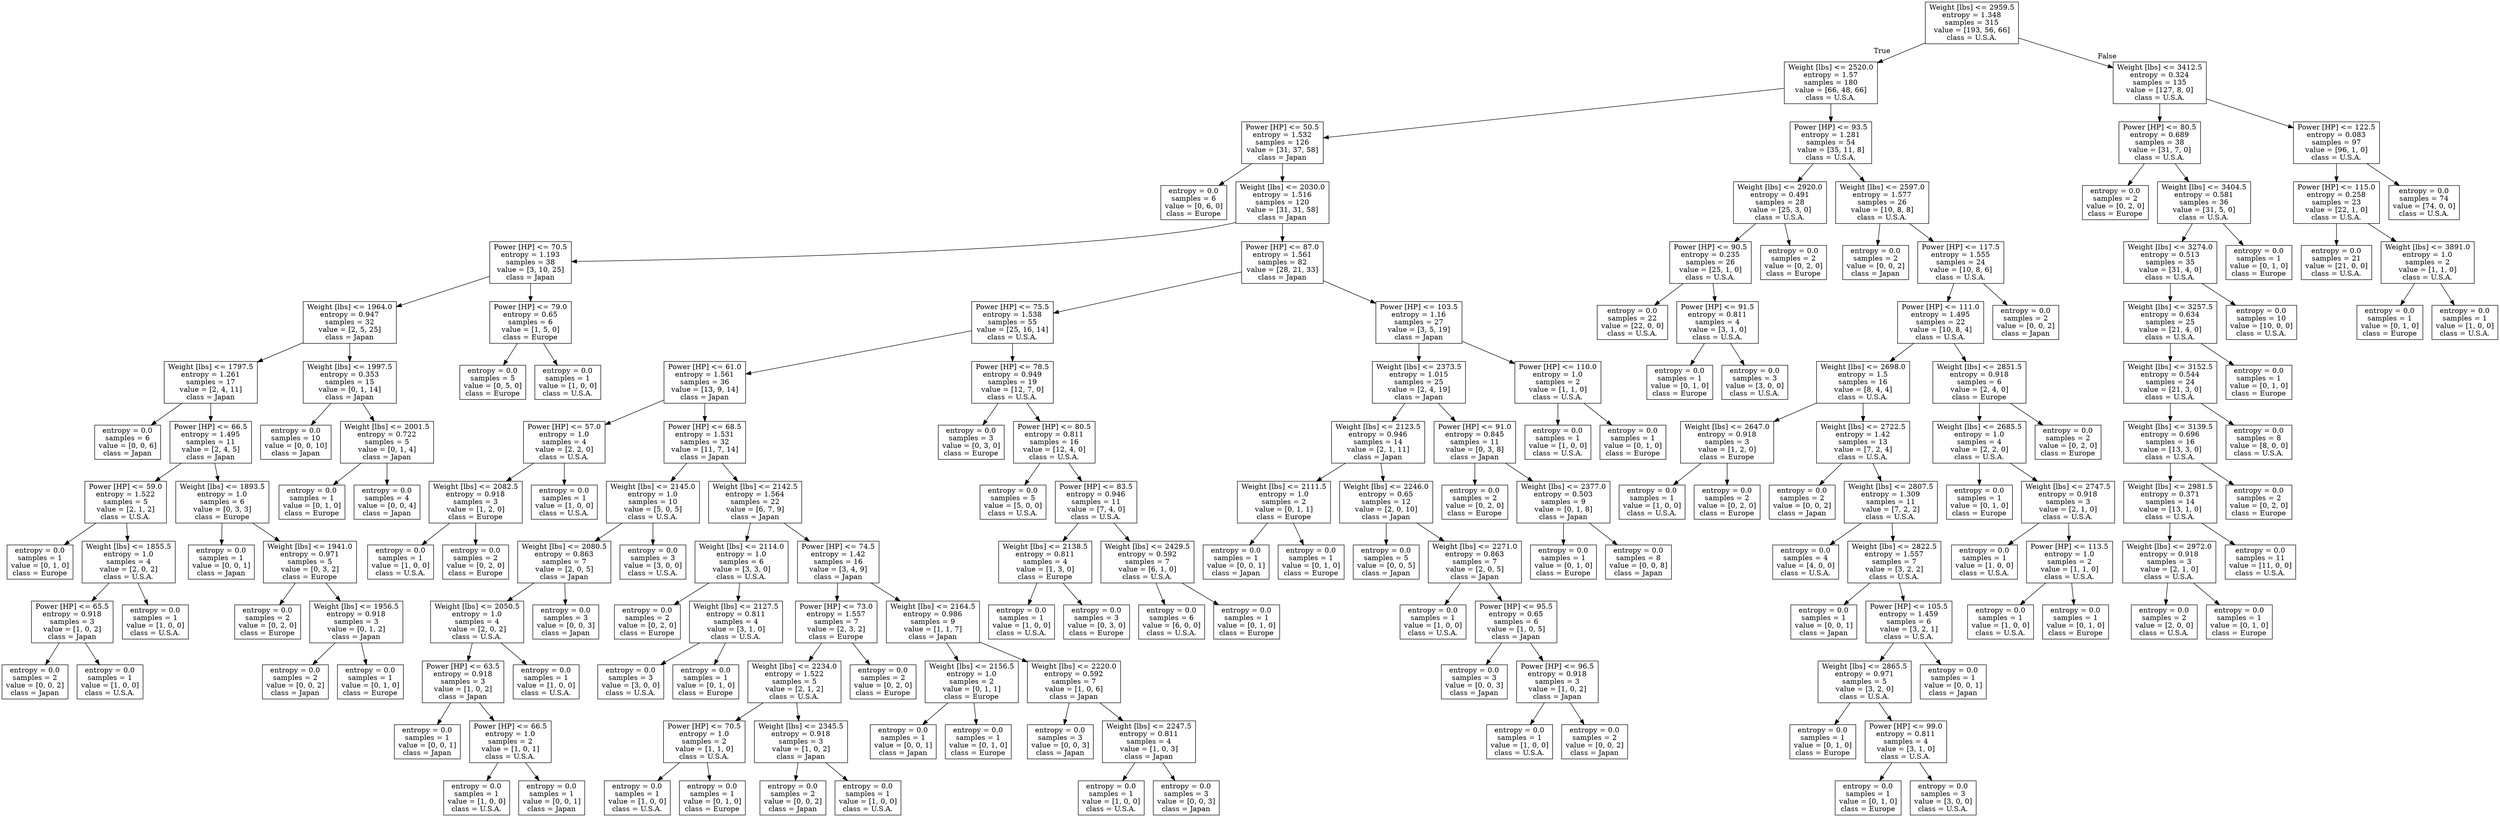 digraph Tree {
node [shape=box] ;
0 [label="Weight [lbs] <= 2959.5\nentropy = 1.348\nsamples = 315\nvalue = [193, 56, 66]\nclass = U.S.A."] ;
1 [label="Weight [lbs] <= 2520.0\nentropy = 1.57\nsamples = 180\nvalue = [66, 48, 66]\nclass = U.S.A."] ;
0 -> 1 [labeldistance=2.5, labelangle=45, headlabel="True"] ;
2 [label="Power [HP] <= 50.5\nentropy = 1.532\nsamples = 126\nvalue = [31, 37, 58]\nclass = Japan"] ;
1 -> 2 ;
3 [label="entropy = 0.0\nsamples = 6\nvalue = [0, 6, 0]\nclass = Europe"] ;
2 -> 3 ;
4 [label="Weight [lbs] <= 2030.0\nentropy = 1.516\nsamples = 120\nvalue = [31, 31, 58]\nclass = Japan"] ;
2 -> 4 ;
5 [label="Power [HP] <= 70.5\nentropy = 1.193\nsamples = 38\nvalue = [3, 10, 25]\nclass = Japan"] ;
4 -> 5 ;
6 [label="Weight [lbs] <= 1964.0\nentropy = 0.947\nsamples = 32\nvalue = [2, 5, 25]\nclass = Japan"] ;
5 -> 6 ;
7 [label="Weight [lbs] <= 1797.5\nentropy = 1.261\nsamples = 17\nvalue = [2, 4, 11]\nclass = Japan"] ;
6 -> 7 ;
8 [label="entropy = 0.0\nsamples = 6\nvalue = [0, 0, 6]\nclass = Japan"] ;
7 -> 8 ;
9 [label="Power [HP] <= 66.5\nentropy = 1.495\nsamples = 11\nvalue = [2, 4, 5]\nclass = Japan"] ;
7 -> 9 ;
10 [label="Power [HP] <= 59.0\nentropy = 1.522\nsamples = 5\nvalue = [2, 1, 2]\nclass = U.S.A."] ;
9 -> 10 ;
11 [label="entropy = 0.0\nsamples = 1\nvalue = [0, 1, 0]\nclass = Europe"] ;
10 -> 11 ;
12 [label="Weight [lbs] <= 1855.5\nentropy = 1.0\nsamples = 4\nvalue = [2, 0, 2]\nclass = U.S.A."] ;
10 -> 12 ;
13 [label="Power [HP] <= 65.5\nentropy = 0.918\nsamples = 3\nvalue = [1, 0, 2]\nclass = Japan"] ;
12 -> 13 ;
14 [label="entropy = 0.0\nsamples = 2\nvalue = [0, 0, 2]\nclass = Japan"] ;
13 -> 14 ;
15 [label="entropy = 0.0\nsamples = 1\nvalue = [1, 0, 0]\nclass = U.S.A."] ;
13 -> 15 ;
16 [label="entropy = 0.0\nsamples = 1\nvalue = [1, 0, 0]\nclass = U.S.A."] ;
12 -> 16 ;
17 [label="Weight [lbs] <= 1893.5\nentropy = 1.0\nsamples = 6\nvalue = [0, 3, 3]\nclass = Europe"] ;
9 -> 17 ;
18 [label="entropy = 0.0\nsamples = 1\nvalue = [0, 0, 1]\nclass = Japan"] ;
17 -> 18 ;
19 [label="Weight [lbs] <= 1941.0\nentropy = 0.971\nsamples = 5\nvalue = [0, 3, 2]\nclass = Europe"] ;
17 -> 19 ;
20 [label="entropy = 0.0\nsamples = 2\nvalue = [0, 2, 0]\nclass = Europe"] ;
19 -> 20 ;
21 [label="Weight [lbs] <= 1956.5\nentropy = 0.918\nsamples = 3\nvalue = [0, 1, 2]\nclass = Japan"] ;
19 -> 21 ;
22 [label="entropy = 0.0\nsamples = 2\nvalue = [0, 0, 2]\nclass = Japan"] ;
21 -> 22 ;
23 [label="entropy = 0.0\nsamples = 1\nvalue = [0, 1, 0]\nclass = Europe"] ;
21 -> 23 ;
24 [label="Weight [lbs] <= 1997.5\nentropy = 0.353\nsamples = 15\nvalue = [0, 1, 14]\nclass = Japan"] ;
6 -> 24 ;
25 [label="entropy = 0.0\nsamples = 10\nvalue = [0, 0, 10]\nclass = Japan"] ;
24 -> 25 ;
26 [label="Weight [lbs] <= 2001.5\nentropy = 0.722\nsamples = 5\nvalue = [0, 1, 4]\nclass = Japan"] ;
24 -> 26 ;
27 [label="entropy = 0.0\nsamples = 1\nvalue = [0, 1, 0]\nclass = Europe"] ;
26 -> 27 ;
28 [label="entropy = 0.0\nsamples = 4\nvalue = [0, 0, 4]\nclass = Japan"] ;
26 -> 28 ;
29 [label="Power [HP] <= 79.0\nentropy = 0.65\nsamples = 6\nvalue = [1, 5, 0]\nclass = Europe"] ;
5 -> 29 ;
30 [label="entropy = 0.0\nsamples = 5\nvalue = [0, 5, 0]\nclass = Europe"] ;
29 -> 30 ;
31 [label="entropy = 0.0\nsamples = 1\nvalue = [1, 0, 0]\nclass = U.S.A."] ;
29 -> 31 ;
32 [label="Power [HP] <= 87.0\nentropy = 1.561\nsamples = 82\nvalue = [28, 21, 33]\nclass = Japan"] ;
4 -> 32 ;
33 [label="Power [HP] <= 75.5\nentropy = 1.538\nsamples = 55\nvalue = [25, 16, 14]\nclass = U.S.A."] ;
32 -> 33 ;
34 [label="Power [HP] <= 61.0\nentropy = 1.561\nsamples = 36\nvalue = [13, 9, 14]\nclass = Japan"] ;
33 -> 34 ;
35 [label="Power [HP] <= 57.0\nentropy = 1.0\nsamples = 4\nvalue = [2, 2, 0]\nclass = U.S.A."] ;
34 -> 35 ;
36 [label="Weight [lbs] <= 2082.5\nentropy = 0.918\nsamples = 3\nvalue = [1, 2, 0]\nclass = Europe"] ;
35 -> 36 ;
37 [label="entropy = 0.0\nsamples = 1\nvalue = [1, 0, 0]\nclass = U.S.A."] ;
36 -> 37 ;
38 [label="entropy = 0.0\nsamples = 2\nvalue = [0, 2, 0]\nclass = Europe"] ;
36 -> 38 ;
39 [label="entropy = 0.0\nsamples = 1\nvalue = [1, 0, 0]\nclass = U.S.A."] ;
35 -> 39 ;
40 [label="Power [HP] <= 68.5\nentropy = 1.531\nsamples = 32\nvalue = [11, 7, 14]\nclass = Japan"] ;
34 -> 40 ;
41 [label="Weight [lbs] <= 2145.0\nentropy = 1.0\nsamples = 10\nvalue = [5, 0, 5]\nclass = U.S.A."] ;
40 -> 41 ;
42 [label="Weight [lbs] <= 2080.5\nentropy = 0.863\nsamples = 7\nvalue = [2, 0, 5]\nclass = Japan"] ;
41 -> 42 ;
43 [label="Weight [lbs] <= 2050.5\nentropy = 1.0\nsamples = 4\nvalue = [2, 0, 2]\nclass = U.S.A."] ;
42 -> 43 ;
44 [label="Power [HP] <= 63.5\nentropy = 0.918\nsamples = 3\nvalue = [1, 0, 2]\nclass = Japan"] ;
43 -> 44 ;
45 [label="entropy = 0.0\nsamples = 1\nvalue = [0, 0, 1]\nclass = Japan"] ;
44 -> 45 ;
46 [label="Power [HP] <= 66.5\nentropy = 1.0\nsamples = 2\nvalue = [1, 0, 1]\nclass = U.S.A."] ;
44 -> 46 ;
47 [label="entropy = 0.0\nsamples = 1\nvalue = [1, 0, 0]\nclass = U.S.A."] ;
46 -> 47 ;
48 [label="entropy = 0.0\nsamples = 1\nvalue = [0, 0, 1]\nclass = Japan"] ;
46 -> 48 ;
49 [label="entropy = 0.0\nsamples = 1\nvalue = [1, 0, 0]\nclass = U.S.A."] ;
43 -> 49 ;
50 [label="entropy = 0.0\nsamples = 3\nvalue = [0, 0, 3]\nclass = Japan"] ;
42 -> 50 ;
51 [label="entropy = 0.0\nsamples = 3\nvalue = [3, 0, 0]\nclass = U.S.A."] ;
41 -> 51 ;
52 [label="Weight [lbs] <= 2142.5\nentropy = 1.564\nsamples = 22\nvalue = [6, 7, 9]\nclass = Japan"] ;
40 -> 52 ;
53 [label="Weight [lbs] <= 2114.0\nentropy = 1.0\nsamples = 6\nvalue = [3, 3, 0]\nclass = U.S.A."] ;
52 -> 53 ;
54 [label="entropy = 0.0\nsamples = 2\nvalue = [0, 2, 0]\nclass = Europe"] ;
53 -> 54 ;
55 [label="Weight [lbs] <= 2127.5\nentropy = 0.811\nsamples = 4\nvalue = [3, 1, 0]\nclass = U.S.A."] ;
53 -> 55 ;
56 [label="entropy = 0.0\nsamples = 3\nvalue = [3, 0, 0]\nclass = U.S.A."] ;
55 -> 56 ;
57 [label="entropy = 0.0\nsamples = 1\nvalue = [0, 1, 0]\nclass = Europe"] ;
55 -> 57 ;
58 [label="Power [HP] <= 74.5\nentropy = 1.42\nsamples = 16\nvalue = [3, 4, 9]\nclass = Japan"] ;
52 -> 58 ;
59 [label="Power [HP] <= 73.0\nentropy = 1.557\nsamples = 7\nvalue = [2, 3, 2]\nclass = Europe"] ;
58 -> 59 ;
60 [label="Weight [lbs] <= 2234.0\nentropy = 1.522\nsamples = 5\nvalue = [2, 1, 2]\nclass = U.S.A."] ;
59 -> 60 ;
61 [label="Power [HP] <= 70.5\nentropy = 1.0\nsamples = 2\nvalue = [1, 1, 0]\nclass = U.S.A."] ;
60 -> 61 ;
62 [label="entropy = 0.0\nsamples = 1\nvalue = [1, 0, 0]\nclass = U.S.A."] ;
61 -> 62 ;
63 [label="entropy = 0.0\nsamples = 1\nvalue = [0, 1, 0]\nclass = Europe"] ;
61 -> 63 ;
64 [label="Weight [lbs] <= 2345.5\nentropy = 0.918\nsamples = 3\nvalue = [1, 0, 2]\nclass = Japan"] ;
60 -> 64 ;
65 [label="entropy = 0.0\nsamples = 2\nvalue = [0, 0, 2]\nclass = Japan"] ;
64 -> 65 ;
66 [label="entropy = 0.0\nsamples = 1\nvalue = [1, 0, 0]\nclass = U.S.A."] ;
64 -> 66 ;
67 [label="entropy = 0.0\nsamples = 2\nvalue = [0, 2, 0]\nclass = Europe"] ;
59 -> 67 ;
68 [label="Weight [lbs] <= 2164.5\nentropy = 0.986\nsamples = 9\nvalue = [1, 1, 7]\nclass = Japan"] ;
58 -> 68 ;
69 [label="Weight [lbs] <= 2156.5\nentropy = 1.0\nsamples = 2\nvalue = [0, 1, 1]\nclass = Europe"] ;
68 -> 69 ;
70 [label="entropy = 0.0\nsamples = 1\nvalue = [0, 0, 1]\nclass = Japan"] ;
69 -> 70 ;
71 [label="entropy = 0.0\nsamples = 1\nvalue = [0, 1, 0]\nclass = Europe"] ;
69 -> 71 ;
72 [label="Weight [lbs] <= 2220.0\nentropy = 0.592\nsamples = 7\nvalue = [1, 0, 6]\nclass = Japan"] ;
68 -> 72 ;
73 [label="entropy = 0.0\nsamples = 3\nvalue = [0, 0, 3]\nclass = Japan"] ;
72 -> 73 ;
74 [label="Weight [lbs] <= 2247.5\nentropy = 0.811\nsamples = 4\nvalue = [1, 0, 3]\nclass = Japan"] ;
72 -> 74 ;
75 [label="entropy = 0.0\nsamples = 1\nvalue = [1, 0, 0]\nclass = U.S.A."] ;
74 -> 75 ;
76 [label="entropy = 0.0\nsamples = 3\nvalue = [0, 0, 3]\nclass = Japan"] ;
74 -> 76 ;
77 [label="Power [HP] <= 78.5\nentropy = 0.949\nsamples = 19\nvalue = [12, 7, 0]\nclass = U.S.A."] ;
33 -> 77 ;
78 [label="entropy = 0.0\nsamples = 3\nvalue = [0, 3, 0]\nclass = Europe"] ;
77 -> 78 ;
79 [label="Power [HP] <= 80.5\nentropy = 0.811\nsamples = 16\nvalue = [12, 4, 0]\nclass = U.S.A."] ;
77 -> 79 ;
80 [label="entropy = 0.0\nsamples = 5\nvalue = [5, 0, 0]\nclass = U.S.A."] ;
79 -> 80 ;
81 [label="Power [HP] <= 83.5\nentropy = 0.946\nsamples = 11\nvalue = [7, 4, 0]\nclass = U.S.A."] ;
79 -> 81 ;
82 [label="Weight [lbs] <= 2138.5\nentropy = 0.811\nsamples = 4\nvalue = [1, 3, 0]\nclass = Europe"] ;
81 -> 82 ;
83 [label="entropy = 0.0\nsamples = 1\nvalue = [1, 0, 0]\nclass = U.S.A."] ;
82 -> 83 ;
84 [label="entropy = 0.0\nsamples = 3\nvalue = [0, 3, 0]\nclass = Europe"] ;
82 -> 84 ;
85 [label="Weight [lbs] <= 2429.5\nentropy = 0.592\nsamples = 7\nvalue = [6, 1, 0]\nclass = U.S.A."] ;
81 -> 85 ;
86 [label="entropy = 0.0\nsamples = 6\nvalue = [6, 0, 0]\nclass = U.S.A."] ;
85 -> 86 ;
87 [label="entropy = 0.0\nsamples = 1\nvalue = [0, 1, 0]\nclass = Europe"] ;
85 -> 87 ;
88 [label="Power [HP] <= 103.5\nentropy = 1.16\nsamples = 27\nvalue = [3, 5, 19]\nclass = Japan"] ;
32 -> 88 ;
89 [label="Weight [lbs] <= 2373.5\nentropy = 1.015\nsamples = 25\nvalue = [2, 4, 19]\nclass = Japan"] ;
88 -> 89 ;
90 [label="Weight [lbs] <= 2123.5\nentropy = 0.946\nsamples = 14\nvalue = [2, 1, 11]\nclass = Japan"] ;
89 -> 90 ;
91 [label="Weight [lbs] <= 2111.5\nentropy = 1.0\nsamples = 2\nvalue = [0, 1, 1]\nclass = Europe"] ;
90 -> 91 ;
92 [label="entropy = 0.0\nsamples = 1\nvalue = [0, 0, 1]\nclass = Japan"] ;
91 -> 92 ;
93 [label="entropy = 0.0\nsamples = 1\nvalue = [0, 1, 0]\nclass = Europe"] ;
91 -> 93 ;
94 [label="Weight [lbs] <= 2246.0\nentropy = 0.65\nsamples = 12\nvalue = [2, 0, 10]\nclass = Japan"] ;
90 -> 94 ;
95 [label="entropy = 0.0\nsamples = 5\nvalue = [0, 0, 5]\nclass = Japan"] ;
94 -> 95 ;
96 [label="Weight [lbs] <= 2271.0\nentropy = 0.863\nsamples = 7\nvalue = [2, 0, 5]\nclass = Japan"] ;
94 -> 96 ;
97 [label="entropy = 0.0\nsamples = 1\nvalue = [1, 0, 0]\nclass = U.S.A."] ;
96 -> 97 ;
98 [label="Power [HP] <= 95.5\nentropy = 0.65\nsamples = 6\nvalue = [1, 0, 5]\nclass = Japan"] ;
96 -> 98 ;
99 [label="entropy = 0.0\nsamples = 3\nvalue = [0, 0, 3]\nclass = Japan"] ;
98 -> 99 ;
100 [label="Power [HP] <= 96.5\nentropy = 0.918\nsamples = 3\nvalue = [1, 0, 2]\nclass = Japan"] ;
98 -> 100 ;
101 [label="entropy = 0.0\nsamples = 1\nvalue = [1, 0, 0]\nclass = U.S.A."] ;
100 -> 101 ;
102 [label="entropy = 0.0\nsamples = 2\nvalue = [0, 0, 2]\nclass = Japan"] ;
100 -> 102 ;
103 [label="Power [HP] <= 91.0\nentropy = 0.845\nsamples = 11\nvalue = [0, 3, 8]\nclass = Japan"] ;
89 -> 103 ;
104 [label="entropy = 0.0\nsamples = 2\nvalue = [0, 2, 0]\nclass = Europe"] ;
103 -> 104 ;
105 [label="Weight [lbs] <= 2377.0\nentropy = 0.503\nsamples = 9\nvalue = [0, 1, 8]\nclass = Japan"] ;
103 -> 105 ;
106 [label="entropy = 0.0\nsamples = 1\nvalue = [0, 1, 0]\nclass = Europe"] ;
105 -> 106 ;
107 [label="entropy = 0.0\nsamples = 8\nvalue = [0, 0, 8]\nclass = Japan"] ;
105 -> 107 ;
108 [label="Power [HP] <= 110.0\nentropy = 1.0\nsamples = 2\nvalue = [1, 1, 0]\nclass = U.S.A."] ;
88 -> 108 ;
109 [label="entropy = 0.0\nsamples = 1\nvalue = [1, 0, 0]\nclass = U.S.A."] ;
108 -> 109 ;
110 [label="entropy = 0.0\nsamples = 1\nvalue = [0, 1, 0]\nclass = Europe"] ;
108 -> 110 ;
111 [label="Power [HP] <= 93.5\nentropy = 1.281\nsamples = 54\nvalue = [35, 11, 8]\nclass = U.S.A."] ;
1 -> 111 ;
112 [label="Weight [lbs] <= 2920.0\nentropy = 0.491\nsamples = 28\nvalue = [25, 3, 0]\nclass = U.S.A."] ;
111 -> 112 ;
113 [label="Power [HP] <= 90.5\nentropy = 0.235\nsamples = 26\nvalue = [25, 1, 0]\nclass = U.S.A."] ;
112 -> 113 ;
114 [label="entropy = 0.0\nsamples = 22\nvalue = [22, 0, 0]\nclass = U.S.A."] ;
113 -> 114 ;
115 [label="Power [HP] <= 91.5\nentropy = 0.811\nsamples = 4\nvalue = [3, 1, 0]\nclass = U.S.A."] ;
113 -> 115 ;
116 [label="entropy = 0.0\nsamples = 1\nvalue = [0, 1, 0]\nclass = Europe"] ;
115 -> 116 ;
117 [label="entropy = 0.0\nsamples = 3\nvalue = [3, 0, 0]\nclass = U.S.A."] ;
115 -> 117 ;
118 [label="entropy = 0.0\nsamples = 2\nvalue = [0, 2, 0]\nclass = Europe"] ;
112 -> 118 ;
119 [label="Weight [lbs] <= 2597.0\nentropy = 1.577\nsamples = 26\nvalue = [10, 8, 8]\nclass = U.S.A."] ;
111 -> 119 ;
120 [label="entropy = 0.0\nsamples = 2\nvalue = [0, 0, 2]\nclass = Japan"] ;
119 -> 120 ;
121 [label="Power [HP] <= 117.5\nentropy = 1.555\nsamples = 24\nvalue = [10, 8, 6]\nclass = U.S.A."] ;
119 -> 121 ;
122 [label="Power [HP] <= 111.0\nentropy = 1.495\nsamples = 22\nvalue = [10, 8, 4]\nclass = U.S.A."] ;
121 -> 122 ;
123 [label="Weight [lbs] <= 2698.0\nentropy = 1.5\nsamples = 16\nvalue = [8, 4, 4]\nclass = U.S.A."] ;
122 -> 123 ;
124 [label="Weight [lbs] <= 2647.0\nentropy = 0.918\nsamples = 3\nvalue = [1, 2, 0]\nclass = Europe"] ;
123 -> 124 ;
125 [label="entropy = 0.0\nsamples = 1\nvalue = [1, 0, 0]\nclass = U.S.A."] ;
124 -> 125 ;
126 [label="entropy = 0.0\nsamples = 2\nvalue = [0, 2, 0]\nclass = Europe"] ;
124 -> 126 ;
127 [label="Weight [lbs] <= 2722.5\nentropy = 1.42\nsamples = 13\nvalue = [7, 2, 4]\nclass = U.S.A."] ;
123 -> 127 ;
128 [label="entropy = 0.0\nsamples = 2\nvalue = [0, 0, 2]\nclass = Japan"] ;
127 -> 128 ;
129 [label="Weight [lbs] <= 2807.5\nentropy = 1.309\nsamples = 11\nvalue = [7, 2, 2]\nclass = U.S.A."] ;
127 -> 129 ;
130 [label="entropy = 0.0\nsamples = 4\nvalue = [4, 0, 0]\nclass = U.S.A."] ;
129 -> 130 ;
131 [label="Weight [lbs] <= 2822.5\nentropy = 1.557\nsamples = 7\nvalue = [3, 2, 2]\nclass = U.S.A."] ;
129 -> 131 ;
132 [label="entropy = 0.0\nsamples = 1\nvalue = [0, 0, 1]\nclass = Japan"] ;
131 -> 132 ;
133 [label="Power [HP] <= 105.5\nentropy = 1.459\nsamples = 6\nvalue = [3, 2, 1]\nclass = U.S.A."] ;
131 -> 133 ;
134 [label="Weight [lbs] <= 2865.5\nentropy = 0.971\nsamples = 5\nvalue = [3, 2, 0]\nclass = U.S.A."] ;
133 -> 134 ;
135 [label="entropy = 0.0\nsamples = 1\nvalue = [0, 1, 0]\nclass = Europe"] ;
134 -> 135 ;
136 [label="Power [HP] <= 99.0\nentropy = 0.811\nsamples = 4\nvalue = [3, 1, 0]\nclass = U.S.A."] ;
134 -> 136 ;
137 [label="entropy = 0.0\nsamples = 1\nvalue = [0, 1, 0]\nclass = Europe"] ;
136 -> 137 ;
138 [label="entropy = 0.0\nsamples = 3\nvalue = [3, 0, 0]\nclass = U.S.A."] ;
136 -> 138 ;
139 [label="entropy = 0.0\nsamples = 1\nvalue = [0, 0, 1]\nclass = Japan"] ;
133 -> 139 ;
140 [label="Weight [lbs] <= 2851.5\nentropy = 0.918\nsamples = 6\nvalue = [2, 4, 0]\nclass = Europe"] ;
122 -> 140 ;
141 [label="Weight [lbs] <= 2685.5\nentropy = 1.0\nsamples = 4\nvalue = [2, 2, 0]\nclass = U.S.A."] ;
140 -> 141 ;
142 [label="entropy = 0.0\nsamples = 1\nvalue = [0, 1, 0]\nclass = Europe"] ;
141 -> 142 ;
143 [label="Weight [lbs] <= 2747.5\nentropy = 0.918\nsamples = 3\nvalue = [2, 1, 0]\nclass = U.S.A."] ;
141 -> 143 ;
144 [label="entropy = 0.0\nsamples = 1\nvalue = [1, 0, 0]\nclass = U.S.A."] ;
143 -> 144 ;
145 [label="Power [HP] <= 113.5\nentropy = 1.0\nsamples = 2\nvalue = [1, 1, 0]\nclass = U.S.A."] ;
143 -> 145 ;
146 [label="entropy = 0.0\nsamples = 1\nvalue = [1, 0, 0]\nclass = U.S.A."] ;
145 -> 146 ;
147 [label="entropy = 0.0\nsamples = 1\nvalue = [0, 1, 0]\nclass = Europe"] ;
145 -> 147 ;
148 [label="entropy = 0.0\nsamples = 2\nvalue = [0, 2, 0]\nclass = Europe"] ;
140 -> 148 ;
149 [label="entropy = 0.0\nsamples = 2\nvalue = [0, 0, 2]\nclass = Japan"] ;
121 -> 149 ;
150 [label="Weight [lbs] <= 3412.5\nentropy = 0.324\nsamples = 135\nvalue = [127, 8, 0]\nclass = U.S.A."] ;
0 -> 150 [labeldistance=2.5, labelangle=-45, headlabel="False"] ;
151 [label="Power [HP] <= 80.5\nentropy = 0.689\nsamples = 38\nvalue = [31, 7, 0]\nclass = U.S.A."] ;
150 -> 151 ;
152 [label="entropy = 0.0\nsamples = 2\nvalue = [0, 2, 0]\nclass = Europe"] ;
151 -> 152 ;
153 [label="Weight [lbs] <= 3404.5\nentropy = 0.581\nsamples = 36\nvalue = [31, 5, 0]\nclass = U.S.A."] ;
151 -> 153 ;
154 [label="Weight [lbs] <= 3274.0\nentropy = 0.513\nsamples = 35\nvalue = [31, 4, 0]\nclass = U.S.A."] ;
153 -> 154 ;
155 [label="Weight [lbs] <= 3257.5\nentropy = 0.634\nsamples = 25\nvalue = [21, 4, 0]\nclass = U.S.A."] ;
154 -> 155 ;
156 [label="Weight [lbs] <= 3152.5\nentropy = 0.544\nsamples = 24\nvalue = [21, 3, 0]\nclass = U.S.A."] ;
155 -> 156 ;
157 [label="Weight [lbs] <= 3139.5\nentropy = 0.696\nsamples = 16\nvalue = [13, 3, 0]\nclass = U.S.A."] ;
156 -> 157 ;
158 [label="Weight [lbs] <= 2981.5\nentropy = 0.371\nsamples = 14\nvalue = [13, 1, 0]\nclass = U.S.A."] ;
157 -> 158 ;
159 [label="Weight [lbs] <= 2972.0\nentropy = 0.918\nsamples = 3\nvalue = [2, 1, 0]\nclass = U.S.A."] ;
158 -> 159 ;
160 [label="entropy = 0.0\nsamples = 2\nvalue = [2, 0, 0]\nclass = U.S.A."] ;
159 -> 160 ;
161 [label="entropy = 0.0\nsamples = 1\nvalue = [0, 1, 0]\nclass = Europe"] ;
159 -> 161 ;
162 [label="entropy = 0.0\nsamples = 11\nvalue = [11, 0, 0]\nclass = U.S.A."] ;
158 -> 162 ;
163 [label="entropy = 0.0\nsamples = 2\nvalue = [0, 2, 0]\nclass = Europe"] ;
157 -> 163 ;
164 [label="entropy = 0.0\nsamples = 8\nvalue = [8, 0, 0]\nclass = U.S.A."] ;
156 -> 164 ;
165 [label="entropy = 0.0\nsamples = 1\nvalue = [0, 1, 0]\nclass = Europe"] ;
155 -> 165 ;
166 [label="entropy = 0.0\nsamples = 10\nvalue = [10, 0, 0]\nclass = U.S.A."] ;
154 -> 166 ;
167 [label="entropy = 0.0\nsamples = 1\nvalue = [0, 1, 0]\nclass = Europe"] ;
153 -> 167 ;
168 [label="Power [HP] <= 122.5\nentropy = 0.083\nsamples = 97\nvalue = [96, 1, 0]\nclass = U.S.A."] ;
150 -> 168 ;
169 [label="Power [HP] <= 115.0\nentropy = 0.258\nsamples = 23\nvalue = [22, 1, 0]\nclass = U.S.A."] ;
168 -> 169 ;
170 [label="entropy = 0.0\nsamples = 21\nvalue = [21, 0, 0]\nclass = U.S.A."] ;
169 -> 170 ;
171 [label="Weight [lbs] <= 3891.0\nentropy = 1.0\nsamples = 2\nvalue = [1, 1, 0]\nclass = U.S.A."] ;
169 -> 171 ;
172 [label="entropy = 0.0\nsamples = 1\nvalue = [0, 1, 0]\nclass = Europe"] ;
171 -> 172 ;
173 [label="entropy = 0.0\nsamples = 1\nvalue = [1, 0, 0]\nclass = U.S.A."] ;
171 -> 173 ;
174 [label="entropy = 0.0\nsamples = 74\nvalue = [74, 0, 0]\nclass = U.S.A."] ;
168 -> 174 ;
}